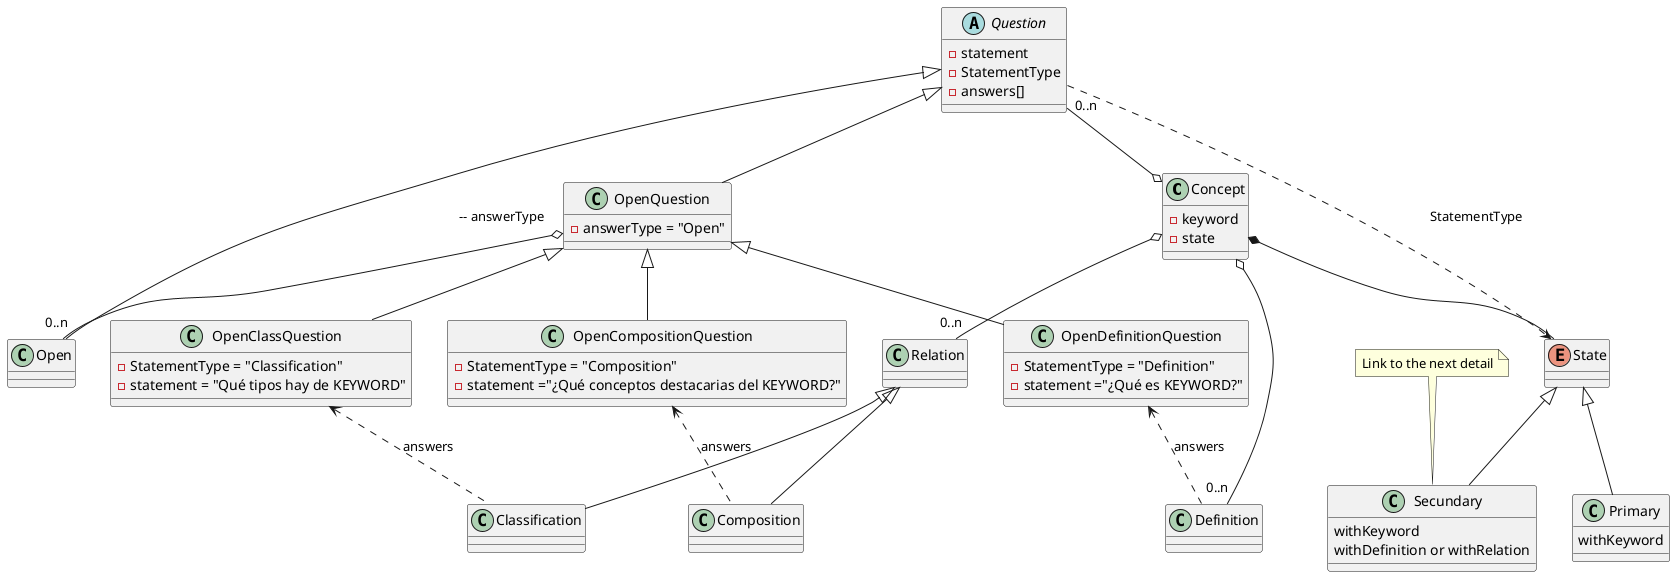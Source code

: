 @startuml ConceptDomainDetail

class Concept {
    - keyword
    - state
}

'class Definition {
    '   - Real/Fake
    '}

'class Justification {
    '    - Real/Fake
    '}

'class Explanation

class Relation

class Classification

class Composition

enum State

class Primary {
    withKeyword
}

class Secundary {
    withKeyword
    withDefinition or withRelation
}
note "Link to the next detail" as link
link .- Secundary

class OpenDefinitionQuestion {
    - StatementType = "Definition"
    - statement ="¿Qué es KEYWORD?"

}

class OpenClassQuestion {
    - StatementType = "Classification"
    - statement = "Qué tipos hay de KEYWORD"

}

class OpenCompositionQuestion {
    - StatementType = "Composition"
    - statement ="¿Qué conceptos destacarias del KEYWORD?"

}

abstract class Question {
    - statement
    - StatementType
    - answers[]
}

class OpenQuestion {
    - answerType = "Open"
}

class Open

Question <|-- OpenQuestion
Question "0..n" -o Concept
Question <|-- Open :-- answerType
OpenQuestion o--"0..n" Open
Concept *-- State
Question ..> State: StatementType

Concept o--"0..n" Definition
'Definition o-- "0..n" Justification:Fake
'Justification o-- Explanation:Fake

Concept o-- "0..n" Relation
Relation <|-- Classification
Relation <|-- Composition

State <|-- Primary
State <|-- Secundary

'Question <|-- OpenDefinitionQuestion :--StatementType
'Question <|-- OpenClassQuestion :--StatementType
'Question <|-- OpenCompositionQuestion :--StatementType

OpenQuestion <|-- OpenDefinitionQuestion
OpenDefinitionQuestion <.. Definition: answers

OpenQuestion <|-- OpenClassQuestion
OpenClassQuestion <.. Classification :answers

OpenQuestion <|-- OpenCompositionQuestion
OpenCompositionQuestion <.. Composition :answers

@enduml

'Secundary <|-- OpenReverseDefinitionQuestion
'OpenReverseDefinitionQuestion *-- ReverseDefinitionTemplate
'OpenField "1..n" --o OpenReverseDefinitionQuestion
'OpenReverseDefinitionQuestion <.. Keyword :Fake <- OpenField

'Secundary <|-- OpenJustificationQuestion
'OpenJustificationQuestion *-- JustificationTemplate
'OpenJustificationQuestion o--"1..n" OpenField
'OpenJustificationQuestion <.. Justification :OpenField

'class Tertiary {
    '    withKeyword
    '    withDefinition
    '   withJustification
    '
    '
    '
'}

'class OpenReverseDefinitionQuestion
'    "¿Qué es REALDEFINITION?"
'class OpenJustificationQuestion
'    "¿La KEYWORD es esta DEFINITION?¿Por qué?"

'MultipleChoiceTertiaryX:
'"Es cierto que la CLAVE no es FAKEDEFINITION porque FAKEJUSTIFICACION"
'    + 1 correct answer:
'"No porque la justificación es falsa"
'   + 3 incorrect answer:
'"Sí, por FAKEJUSTIFICATION"...








